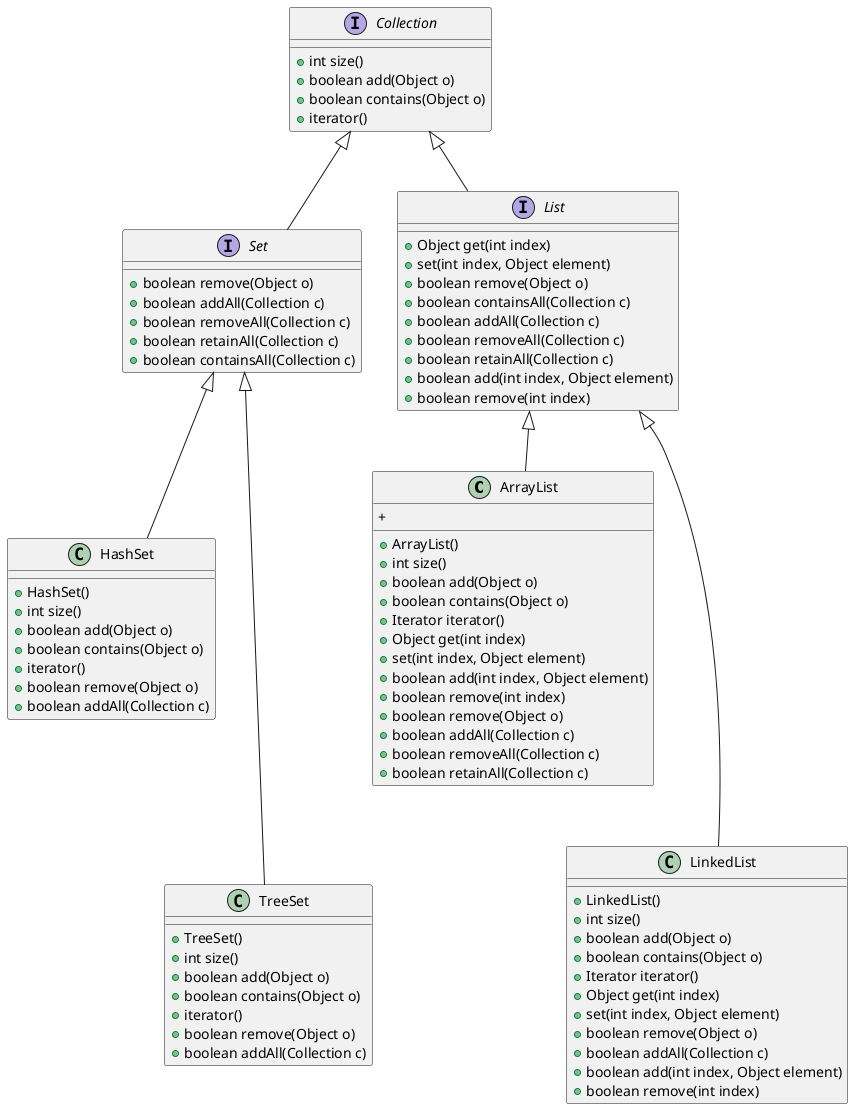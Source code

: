 @startuml
'https://plantuml.com/class-diagram

abstract class ArrayList
{
    +
}
interface Set
{
    + boolean remove(Object o)
    + boolean addAll(Collection c)
    + boolean removeAll(Collection c)
    + boolean retainAll(Collection c)
    + boolean containsAll(Collection c)
}
class HashSet
{
    + HashSet()
    + int size()
    + boolean add(Object o)
    + boolean contains(Object o)
    + iterator()
    + boolean remove(Object o)
    + boolean addAll(Collection c)
}
class TreeSet
{
    + TreeSet()
    + int size()
    + boolean add(Object o)
    + boolean contains(Object o)
    + iterator()
    + boolean remove(Object o)
    + boolean addAll(Collection c)
}
interface List
{
    + Object get(int index)
    + set(int index, Object element)
    + boolean remove(Object o)
    + boolean containsAll(Collection c)
    + boolean addAll(Collection c)
    + boolean removeAll(Collection c)
    + boolean retainAll(Collection c)
    + boolean add(int index, Object element)
    + boolean remove(int index)
}
interface Collection
{
    + int size()
    + boolean add(Object o)
    + boolean contains(Object o)
    + iterator()
}
class ArrayList
{
    + ArrayList()
    + int size()
    + boolean add(Object o)
    + boolean contains(Object o)
    + Iterator iterator()
    + Object get(int index)
    + set(int index, Object element)
    + boolean add(int index, Object element)
    + boolean remove(int index)
    + boolean remove(Object o)
    + boolean addAll(Collection c)
    + boolean removeAll(Collection c)
    + boolean retainAll(Collection c)

}
class LinkedList
{
    + LinkedList()
    + int size()
    + boolean add(Object o)
    + boolean contains(Object o)
    + Iterator iterator()
    + Object get(int index)
    + set(int index, Object element)
    + boolean remove(Object o)
    + boolean addAll(Collection c)
    + boolean add(int index, Object element)
    + boolean remove(int index)
}
Collection <|-- List
List <|-- ArrayList
List <|--- LinkedList
Collection <|-- Set
Set <|-- HashSet
Set <|--- TreeSet

@enduml